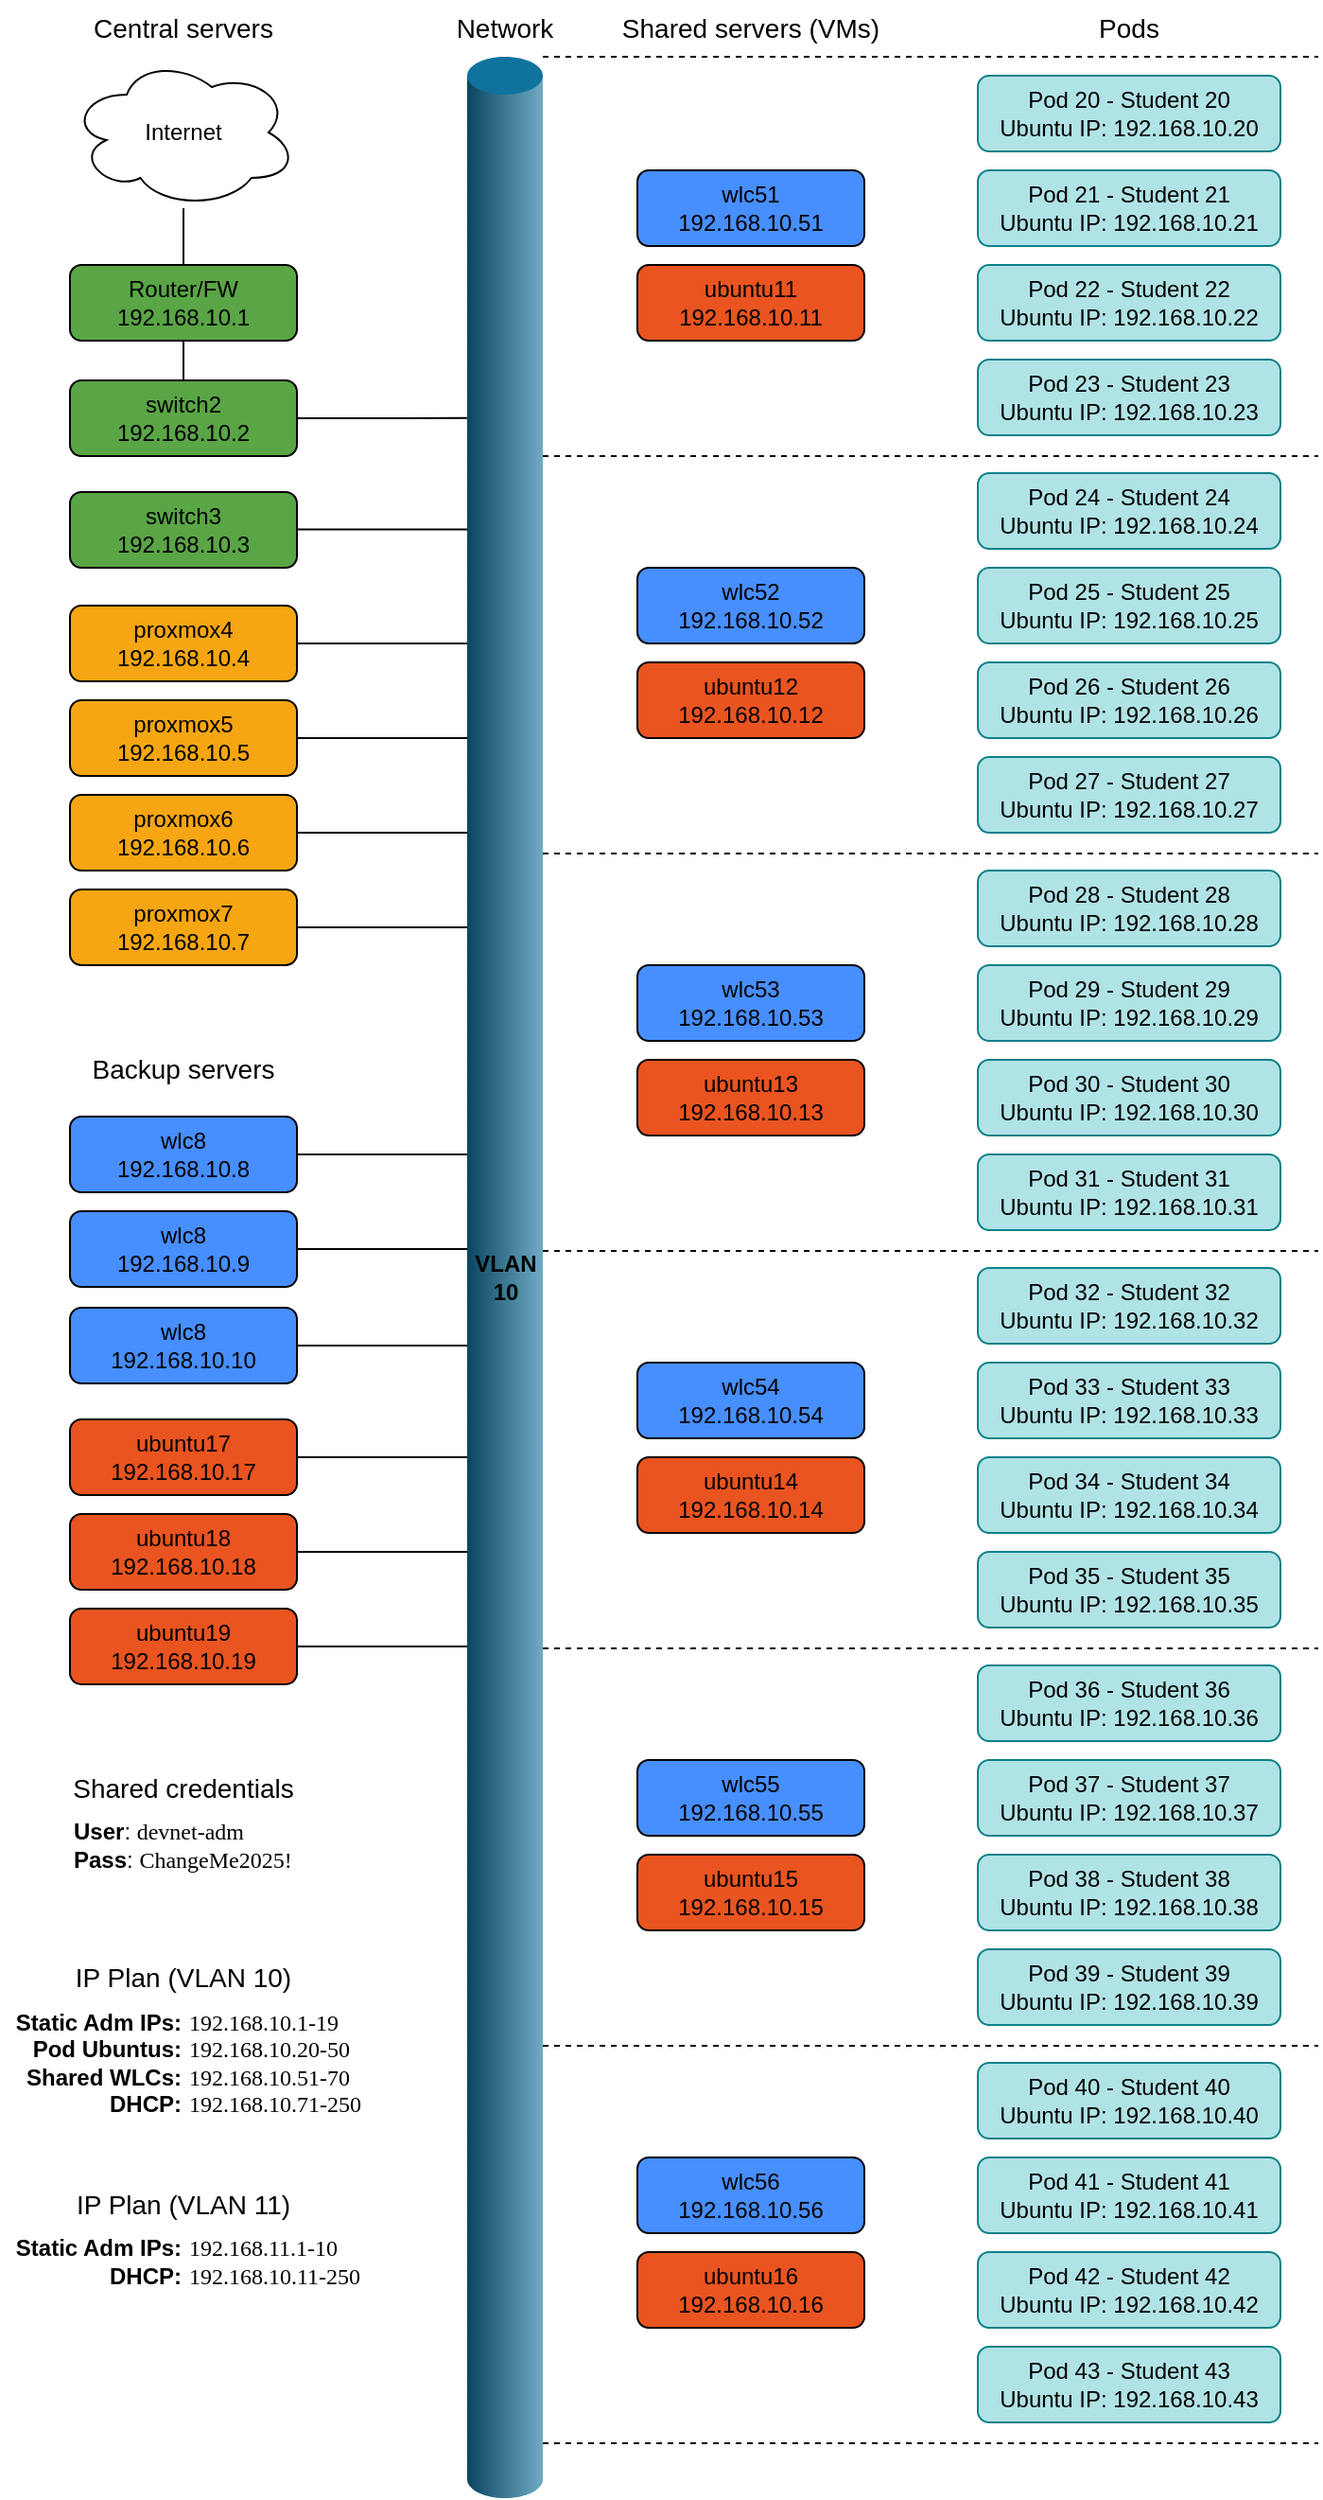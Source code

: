 <mxfile version="27.2.0">
  <diagram name="Lab Topology" id="lab-topology">
    <mxGraphModel dx="917" dy="914" grid="1" gridSize="10" guides="1" tooltips="1" connect="1" arrows="1" fold="1" page="1" pageScale="1" pageWidth="2000" pageHeight="2000" math="0" shadow="0">
      <root>
        <mxCell id="0" />
        <mxCell id="1" parent="0" />
        <mxCell id="JF7ul_cEhmW1xDyU_TWV-47" value="" style="edgeStyle=orthogonalEdgeStyle;shape=connector;rounded=1;orthogonalLoop=1;jettySize=auto;html=1;strokeColor=light-dark(#000000,#888888);align=center;verticalAlign=middle;fontFamily=Helvetica;fontSize=11;fontColor=default;labelBackgroundColor=default;endArrow=none;endFill=0;" parent="1" source="3" target="JF7ul_cEhmW1xDyU_TWV-30" edge="1">
          <mxGeometry relative="1" as="geometry" />
        </mxCell>
        <mxCell id="3" value="Router/FW&lt;br&gt;192.168.10.1" style="rounded=1;whiteSpace=wrap;html=1;fillColor=#5AA546;" parent="1" vertex="1">
          <mxGeometry x="60" y="150" width="120" height="40" as="geometry" />
        </mxCell>
        <mxCell id="JF7ul_cEhmW1xDyU_TWV-48" value="" style="edgeStyle=orthogonalEdgeStyle;shape=connector;rounded=1;orthogonalLoop=1;jettySize=auto;html=1;strokeColor=light-dark(#000000,#888888);align=center;verticalAlign=middle;fontFamily=Helvetica;fontSize=11;fontColor=default;labelBackgroundColor=default;endArrow=none;endFill=0;entryX=-0.001;entryY=0.294;entryDx=0;entryDy=0;entryPerimeter=0;" parent="1" source="5" edge="1">
          <mxGeometry relative="1" as="geometry">
            <mxPoint x="269.96" y="230.92" as="targetPoint" />
          </mxGeometry>
        </mxCell>
        <mxCell id="5" value="switch2&#xa;192.168.10.2" style="rounded=1;whiteSpace=wrap;html=1;fillColor=#5AA546;" parent="1" vertex="1">
          <mxGeometry x="60" y="211" width="120" height="40" as="geometry" />
        </mxCell>
        <mxCell id="6" value="switch3&#xa;192.168.10.3" style="rounded=1;whiteSpace=wrap;html=1;fillColor=#5AA546;" parent="1" vertex="1">
          <mxGeometry x="60" y="270" width="120" height="40" as="geometry" />
        </mxCell>
        <mxCell id="7" style="edgeStyle=orthogonalEdgeStyle;endArrow=none;html=1;endFill=0;strokeColor=light-dark(#000000,#888888);" parent="1" source="3" target="5" edge="1">
          <mxGeometry relative="1" as="geometry" />
        </mxCell>
        <mxCell id="9" value="proxmox4&#xa;192.168.10.4" style="rounded=1;whiteSpace=wrap;html=1;fillColor=#F6A613;" parent="1" vertex="1">
          <mxGeometry x="60" y="330" width="120" height="40" as="geometry" />
        </mxCell>
        <mxCell id="10" value="proxmox5&#xa;192.168.10.5" style="rounded=1;whiteSpace=wrap;html=1;fillColor=#F6A613;" parent="1" vertex="1">
          <mxGeometry x="60" y="380" width="120" height="40" as="geometry" />
        </mxCell>
        <mxCell id="11" value="proxmox6&#xa;192.168.10.6" style="rounded=1;whiteSpace=wrap;html=1;fillColor=#F6A613;" parent="1" vertex="1">
          <mxGeometry x="60" y="430" width="120" height="40" as="geometry" />
        </mxCell>
        <mxCell id="12" value="proxmox7&#xa;192.168.10.7" style="rounded=1;whiteSpace=wrap;html=1;fillColor=#F6A613;" parent="1" vertex="1">
          <mxGeometry x="60" y="480" width="120" height="40" as="geometry" />
        </mxCell>
        <mxCell id="17" value="wlc8&lt;br&gt;192.168.10.8" style="rounded=1;whiteSpace=wrap;html=1;fillColor=#478EFF;strokeColor=light-dark(#000000,#FFFFFF);" parent="1" vertex="1">
          <mxGeometry x="60" y="600" width="120" height="40" as="geometry" />
        </mxCell>
        <mxCell id="26" value="wlc51&#xa;192.168.10.51" style="rounded=1;whiteSpace=wrap;html=1;fillColor=#478EFF;strokeColor=light-dark(#000000,#FFFFFF);" parent="1" vertex="1">
          <mxGeometry x="360" y="100" width="120" height="40" as="geometry" />
        </mxCell>
        <mxCell id="27" value="ubuntu11&lt;br&gt;192.168.10.11" style="rounded=1;whiteSpace=wrap;html=1;fillColor=#E95420;strokeColor=light-dark(#000000,#FFFFFF);" parent="1" vertex="1">
          <mxGeometry x="360" y="150" width="120" height="40" as="geometry" />
        </mxCell>
        <mxCell id="28" value="Pod 20 - Student 20&lt;div&gt;Ubuntu IP: 192.168.10.20&lt;/div&gt;" style="rounded=1;whiteSpace=wrap;html=1;fillColor=#b0e3e6;strokeColor=#0e8088;" parent="1" vertex="1">
          <mxGeometry x="540" y="50" width="160" height="40" as="geometry" />
        </mxCell>
        <mxCell id="JF7ul_cEhmW1xDyU_TWV-30" value="Internet" style="ellipse;shape=cloud;whiteSpace=wrap;html=1;fontColor=light-dark(#000000,#888888);strokeColor=light-dark(#000000,#888888);" parent="1" vertex="1">
          <mxGeometry x="60" y="40" width="120" height="80" as="geometry" />
        </mxCell>
        <mxCell id="JF7ul_cEhmW1xDyU_TWV-37" value="&lt;font&gt;VLAN&lt;/font&gt;&lt;div&gt;&lt;font&gt;10&lt;/font&gt;&lt;/div&gt;" style="verticalLabelPosition=middle;verticalAlign=middle;html=1;shape=mxgraph.infographic.cylinder;fillColor=#10739E;strokeColor=none;labelPosition=center;align=center;fontColor=light-dark(#000000,#000000);fontStyle=1" parent="1" vertex="1">
          <mxGeometry x="270" y="40" width="40" height="1290" as="geometry" />
        </mxCell>
        <mxCell id="JF7ul_cEhmW1xDyU_TWV-49" value="" style="edgeStyle=orthogonalEdgeStyle;shape=connector;rounded=1;orthogonalLoop=1;jettySize=auto;html=1;strokeColor=light-dark(#000000,#888888);align=center;verticalAlign=middle;fontFamily=Helvetica;fontSize=11;fontColor=default;labelBackgroundColor=default;endArrow=none;endFill=0;entryX=-0.001;entryY=0.294;entryDx=0;entryDy=0;entryPerimeter=0;" parent="1" edge="1">
          <mxGeometry relative="1" as="geometry">
            <mxPoint x="180" y="289.76" as="sourcePoint" />
            <mxPoint x="270" y="289.76" as="targetPoint" />
          </mxGeometry>
        </mxCell>
        <mxCell id="JF7ul_cEhmW1xDyU_TWV-50" value="" style="edgeStyle=orthogonalEdgeStyle;shape=connector;rounded=1;orthogonalLoop=1;jettySize=auto;html=1;strokeColor=light-dark(#000000,#888888);align=center;verticalAlign=middle;fontFamily=Helvetica;fontSize=11;fontColor=default;labelBackgroundColor=default;endArrow=none;endFill=0;entryX=-0.001;entryY=0.294;entryDx=0;entryDy=0;entryPerimeter=0;" parent="1" edge="1">
          <mxGeometry relative="1" as="geometry">
            <mxPoint x="180" y="350" as="sourcePoint" />
            <mxPoint x="270" y="350" as="targetPoint" />
          </mxGeometry>
        </mxCell>
        <mxCell id="JF7ul_cEhmW1xDyU_TWV-51" value="" style="edgeStyle=orthogonalEdgeStyle;shape=connector;rounded=1;orthogonalLoop=1;jettySize=auto;html=1;strokeColor=light-dark(#000000,#888888);align=center;verticalAlign=middle;fontFamily=Helvetica;fontSize=11;fontColor=default;labelBackgroundColor=default;endArrow=none;endFill=0;entryX=-0.001;entryY=0.294;entryDx=0;entryDy=0;entryPerimeter=0;" parent="1" edge="1">
          <mxGeometry relative="1" as="geometry">
            <mxPoint x="180" y="400" as="sourcePoint" />
            <mxPoint x="270" y="400" as="targetPoint" />
          </mxGeometry>
        </mxCell>
        <mxCell id="JF7ul_cEhmW1xDyU_TWV-52" value="" style="edgeStyle=orthogonalEdgeStyle;shape=connector;rounded=1;orthogonalLoop=1;jettySize=auto;html=1;strokeColor=light-dark(#000000,#888888);align=center;verticalAlign=middle;fontFamily=Helvetica;fontSize=11;fontColor=default;labelBackgroundColor=default;endArrow=none;endFill=0;entryX=-0.001;entryY=0.294;entryDx=0;entryDy=0;entryPerimeter=0;" parent="1" edge="1">
          <mxGeometry relative="1" as="geometry">
            <mxPoint x="180" y="450" as="sourcePoint" />
            <mxPoint x="270" y="450" as="targetPoint" />
          </mxGeometry>
        </mxCell>
        <mxCell id="JF7ul_cEhmW1xDyU_TWV-53" value="" style="edgeStyle=orthogonalEdgeStyle;shape=connector;rounded=1;orthogonalLoop=1;jettySize=auto;html=1;strokeColor=light-dark(#000000,#888888);align=center;verticalAlign=middle;fontFamily=Helvetica;fontSize=11;fontColor=default;labelBackgroundColor=default;endArrow=none;endFill=0;entryX=-0.001;entryY=0.294;entryDx=0;entryDy=0;entryPerimeter=0;" parent="1" edge="1">
          <mxGeometry relative="1" as="geometry">
            <mxPoint x="180" y="500" as="sourcePoint" />
            <mxPoint x="270" y="500" as="targetPoint" />
          </mxGeometry>
        </mxCell>
        <mxCell id="JF7ul_cEhmW1xDyU_TWV-54" value="" style="edgeStyle=orthogonalEdgeStyle;shape=connector;rounded=1;orthogonalLoop=1;jettySize=auto;html=1;strokeColor=light-dark(#000000,#888888);align=center;verticalAlign=middle;fontFamily=Helvetica;fontSize=11;fontColor=default;labelBackgroundColor=default;endArrow=none;endFill=0;entryX=-0.001;entryY=0.294;entryDx=0;entryDy=0;entryPerimeter=0;" parent="1" edge="1">
          <mxGeometry relative="1" as="geometry">
            <mxPoint x="180" y="620" as="sourcePoint" />
            <mxPoint x="270" y="620" as="targetPoint" />
          </mxGeometry>
        </mxCell>
        <mxCell id="rCJ5eUopM_oF1R0QCjyk-28" value="Central servers" style="text;strokeColor=none;align=center;fillColor=none;html=1;verticalAlign=middle;whiteSpace=wrap;rounded=0;fontSize=14;fontColor=light-dark(#000000,#888888);" vertex="1" parent="1">
          <mxGeometry x="60" y="10" width="120" height="30" as="geometry" />
        </mxCell>
        <mxCell id="rCJ5eUopM_oF1R0QCjyk-29" value="Network" style="text;strokeColor=none;align=center;fillColor=none;html=1;verticalAlign=middle;whiteSpace=wrap;rounded=0;fontSize=14;fontColor=light-dark(#000000,#888888);" vertex="1" parent="1">
          <mxGeometry x="230" y="10" width="120" height="30" as="geometry" />
        </mxCell>
        <mxCell id="rCJ5eUopM_oF1R0QCjyk-30" value="Shared servers (VMs)" style="text;strokeColor=none;align=center;fillColor=none;html=1;verticalAlign=middle;whiteSpace=wrap;rounded=0;fontSize=14;fontColor=light-dark(#000000,#888888);" vertex="1" parent="1">
          <mxGeometry x="340" y="10" width="160" height="30" as="geometry" />
        </mxCell>
        <mxCell id="rCJ5eUopM_oF1R0QCjyk-31" value="Pods" style="text;strokeColor=none;align=center;fillColor=none;html=1;verticalAlign=middle;whiteSpace=wrap;rounded=0;fontSize=14;fontColor=light-dark(#000000,#888888);" vertex="1" parent="1">
          <mxGeometry x="560" y="10" width="120" height="30" as="geometry" />
        </mxCell>
        <mxCell id="rCJ5eUopM_oF1R0QCjyk-33" value="Pod 21 - Student 21&lt;div&gt;Ubuntu IP: 192.168.10.21&lt;/div&gt;" style="rounded=1;whiteSpace=wrap;html=1;fillColor=#b0e3e6;strokeColor=#0e8088;" vertex="1" parent="1">
          <mxGeometry x="540" y="100" width="160" height="40" as="geometry" />
        </mxCell>
        <mxCell id="rCJ5eUopM_oF1R0QCjyk-35" value="Pod 22 - Student 22&lt;div&gt;Ubuntu IP: 192.168.10.22&lt;/div&gt;" style="rounded=1;whiteSpace=wrap;html=1;fillColor=#b0e3e6;strokeColor=#0e8088;" vertex="1" parent="1">
          <mxGeometry x="540" y="150" width="160" height="40" as="geometry" />
        </mxCell>
        <mxCell id="rCJ5eUopM_oF1R0QCjyk-36" value="Pod 23 - Student 23&lt;div&gt;Ubuntu IP: 192.168.10.23&lt;/div&gt;" style="rounded=1;whiteSpace=wrap;html=1;fillColor=#b0e3e6;strokeColor=#0e8088;" vertex="1" parent="1">
          <mxGeometry x="540" y="200" width="160" height="40" as="geometry" />
        </mxCell>
        <mxCell id="rCJ5eUopM_oF1R0QCjyk-37" value="" style="endArrow=none;dashed=1;html=1;rounded=0;strokeColor=light-dark(#000000,#888888);" edge="1" parent="1">
          <mxGeometry width="50" height="50" relative="1" as="geometry">
            <mxPoint x="310" y="40" as="sourcePoint" />
            <mxPoint x="720" y="40" as="targetPoint" />
          </mxGeometry>
        </mxCell>
        <mxCell id="rCJ5eUopM_oF1R0QCjyk-38" value="" style="endArrow=none;dashed=1;html=1;rounded=0;strokeColor=light-dark(#000000,#888888);" edge="1" parent="1">
          <mxGeometry width="50" height="50" relative="1" as="geometry">
            <mxPoint x="310" y="251" as="sourcePoint" />
            <mxPoint x="720" y="251" as="targetPoint" />
          </mxGeometry>
        </mxCell>
        <mxCell id="rCJ5eUopM_oF1R0QCjyk-39" value="wlc52&lt;br&gt;192.168.10.52" style="rounded=1;whiteSpace=wrap;html=1;fillColor=#478EFF;strokeColor=light-dark(#000000,#FFFFFF);" vertex="1" parent="1">
          <mxGeometry x="360" y="310" width="120" height="40" as="geometry" />
        </mxCell>
        <mxCell id="rCJ5eUopM_oF1R0QCjyk-40" value="ubuntu12&lt;div&gt;192.168.10.12&lt;/div&gt;" style="rounded=1;whiteSpace=wrap;html=1;fillColor=#E95420;strokeColor=light-dark(#000000,#FFFFFF);" vertex="1" parent="1">
          <mxGeometry x="360" y="360" width="120" height="40" as="geometry" />
        </mxCell>
        <mxCell id="rCJ5eUopM_oF1R0QCjyk-41" value="Pod 24 - Student 24&lt;div&gt;Ubuntu IP: 192.168.10.24&lt;/div&gt;" style="rounded=1;whiteSpace=wrap;html=1;fillColor=#b0e3e6;strokeColor=#0e8088;" vertex="1" parent="1">
          <mxGeometry x="540" y="260" width="160" height="40" as="geometry" />
        </mxCell>
        <mxCell id="rCJ5eUopM_oF1R0QCjyk-42" value="Pod 25 - Student 25&lt;div&gt;Ubuntu IP: 192.168.10.25&lt;/div&gt;" style="rounded=1;whiteSpace=wrap;html=1;fillColor=#b0e3e6;strokeColor=#0e8088;" vertex="1" parent="1">
          <mxGeometry x="540" y="310" width="160" height="40" as="geometry" />
        </mxCell>
        <mxCell id="rCJ5eUopM_oF1R0QCjyk-43" value="Pod 26 - Student 26&lt;div&gt;Ubuntu IP: 192.168.10.26&lt;/div&gt;" style="rounded=1;whiteSpace=wrap;html=1;fillColor=#b0e3e6;strokeColor=#0e8088;" vertex="1" parent="1">
          <mxGeometry x="540" y="360" width="160" height="40" as="geometry" />
        </mxCell>
        <mxCell id="rCJ5eUopM_oF1R0QCjyk-44" value="Pod 27 - Student 27&lt;div&gt;Ubuntu IP: 192.168.10.27&lt;/div&gt;" style="rounded=1;whiteSpace=wrap;html=1;fillColor=#b0e3e6;strokeColor=#0e8088;" vertex="1" parent="1">
          <mxGeometry x="540" y="410" width="160" height="40" as="geometry" />
        </mxCell>
        <mxCell id="rCJ5eUopM_oF1R0QCjyk-45" value="" style="endArrow=none;dashed=1;html=1;rounded=0;strokeColor=light-dark(#000000,#888888);" edge="1" parent="1">
          <mxGeometry width="50" height="50" relative="1" as="geometry">
            <mxPoint x="310" y="461" as="sourcePoint" />
            <mxPoint x="720" y="461" as="targetPoint" />
          </mxGeometry>
        </mxCell>
        <mxCell id="rCJ5eUopM_oF1R0QCjyk-46" value="wlc54&lt;br&gt;192.168.10.54" style="rounded=1;whiteSpace=wrap;html=1;fillColor=#478EFF;strokeColor=light-dark(#000000,#FFFFFF);" vertex="1" parent="1">
          <mxGeometry x="360" y="730" width="120" height="40" as="geometry" />
        </mxCell>
        <mxCell id="rCJ5eUopM_oF1R0QCjyk-47" value="ubuntu14&lt;br&gt;192.168.10.14" style="rounded=1;whiteSpace=wrap;html=1;fillColor=#E95420;strokeColor=light-dark(#000000,#FFFFFF);" vertex="1" parent="1">
          <mxGeometry x="360" y="780" width="120" height="40" as="geometry" />
        </mxCell>
        <mxCell id="rCJ5eUopM_oF1R0QCjyk-48" value="Pod 32 - Student 32&lt;div&gt;Ubuntu IP: 192.168.10.32&lt;/div&gt;" style="rounded=1;whiteSpace=wrap;html=1;fillColor=#b0e3e6;strokeColor=#0e8088;" vertex="1" parent="1">
          <mxGeometry x="540" y="680" width="160" height="40" as="geometry" />
        </mxCell>
        <mxCell id="rCJ5eUopM_oF1R0QCjyk-49" value="Pod 33 - Student 33&lt;div&gt;Ubuntu IP: 192.168.10.33&lt;/div&gt;" style="rounded=1;whiteSpace=wrap;html=1;fillColor=#b0e3e6;strokeColor=#0e8088;" vertex="1" parent="1">
          <mxGeometry x="540" y="730" width="160" height="40" as="geometry" />
        </mxCell>
        <mxCell id="rCJ5eUopM_oF1R0QCjyk-50" value="Pod 34 - Student 34&lt;div&gt;Ubuntu IP: 192.168.10.34&lt;/div&gt;" style="rounded=1;whiteSpace=wrap;html=1;fillColor=#b0e3e6;strokeColor=#0e8088;" vertex="1" parent="1">
          <mxGeometry x="540" y="780" width="160" height="40" as="geometry" />
        </mxCell>
        <mxCell id="rCJ5eUopM_oF1R0QCjyk-51" value="Pod 35 - Student 35&lt;div&gt;Ubuntu IP: 192.168.10.35&lt;/div&gt;" style="rounded=1;whiteSpace=wrap;html=1;fillColor=#b0e3e6;strokeColor=#0e8088;" vertex="1" parent="1">
          <mxGeometry x="540" y="830" width="160" height="40" as="geometry" />
        </mxCell>
        <mxCell id="rCJ5eUopM_oF1R0QCjyk-52" value="" style="endArrow=none;dashed=1;html=1;rounded=0;strokeColor=light-dark(#000000,#888888);" edge="1" parent="1">
          <mxGeometry width="50" height="50" relative="1" as="geometry">
            <mxPoint x="310" y="881" as="sourcePoint" />
            <mxPoint x="720" y="881" as="targetPoint" />
          </mxGeometry>
        </mxCell>
        <mxCell id="rCJ5eUopM_oF1R0QCjyk-53" value="" style="endArrow=none;dashed=1;html=1;rounded=0;strokeColor=light-dark(#000000,#888888);" edge="1" parent="1">
          <mxGeometry width="50" height="50" relative="1" as="geometry">
            <mxPoint x="310" y="671" as="sourcePoint" />
            <mxPoint x="720" y="671" as="targetPoint" />
          </mxGeometry>
        </mxCell>
        <mxCell id="rCJ5eUopM_oF1R0QCjyk-54" value="wlc53&lt;br&gt;192.168.10.53" style="rounded=1;whiteSpace=wrap;html=1;fillColor=#478EFF;strokeColor=light-dark(#000000,#FFFFFF);" vertex="1" parent="1">
          <mxGeometry x="360" y="520" width="120" height="40" as="geometry" />
        </mxCell>
        <mxCell id="rCJ5eUopM_oF1R0QCjyk-55" value="ubuntu13&lt;br&gt;192.168.10.13" style="rounded=1;whiteSpace=wrap;html=1;fillColor=#E95420;strokeColor=light-dark(#000000,#FFFFFF);" vertex="1" parent="1">
          <mxGeometry x="360" y="570" width="120" height="40" as="geometry" />
        </mxCell>
        <mxCell id="rCJ5eUopM_oF1R0QCjyk-56" value="Pod 29 - Student 29&lt;div&gt;Ubuntu IP: 192.168.10.29&lt;/div&gt;" style="rounded=1;whiteSpace=wrap;html=1;fillColor=#b0e3e6;strokeColor=#0e8088;" vertex="1" parent="1">
          <mxGeometry x="540" y="520" width="160" height="40" as="geometry" />
        </mxCell>
        <mxCell id="rCJ5eUopM_oF1R0QCjyk-57" value="Pod 30 - Student 30&lt;div&gt;Ubuntu IP: 192.168.10.30&lt;/div&gt;" style="rounded=1;whiteSpace=wrap;html=1;fillColor=#b0e3e6;strokeColor=#0e8088;" vertex="1" parent="1">
          <mxGeometry x="540" y="570" width="160" height="40" as="geometry" />
        </mxCell>
        <mxCell id="rCJ5eUopM_oF1R0QCjyk-58" value="Pod 31 - Student 31&lt;div&gt;Ubuntu IP: 192.168.10.31&lt;/div&gt;" style="rounded=1;whiteSpace=wrap;html=1;fillColor=#b0e3e6;strokeColor=#0e8088;" vertex="1" parent="1">
          <mxGeometry x="540" y="620" width="160" height="40" as="geometry" />
        </mxCell>
        <mxCell id="rCJ5eUopM_oF1R0QCjyk-59" value="Pod 28 - Student 28&lt;div&gt;Ubuntu IP: 192.168.10.28&lt;/div&gt;" style="rounded=1;whiteSpace=wrap;html=1;fillColor=#b0e3e6;strokeColor=#0e8088;" vertex="1" parent="1">
          <mxGeometry x="540" y="470" width="160" height="40" as="geometry" />
        </mxCell>
        <mxCell id="rCJ5eUopM_oF1R0QCjyk-60" value="wlc56&lt;br&gt;192.168.10.56" style="rounded=1;whiteSpace=wrap;html=1;fillColor=#478EFF;strokeColor=light-dark(#000000,#FFFFFF);" vertex="1" parent="1">
          <mxGeometry x="360" y="1150" width="120" height="40" as="geometry" />
        </mxCell>
        <mxCell id="rCJ5eUopM_oF1R0QCjyk-61" value="ubuntu16&lt;br&gt;192.168.10.16" style="rounded=1;whiteSpace=wrap;html=1;fillColor=#E95420;strokeColor=light-dark(#000000,#FFFFFF);" vertex="1" parent="1">
          <mxGeometry x="360" y="1200" width="120" height="40" as="geometry" />
        </mxCell>
        <mxCell id="rCJ5eUopM_oF1R0QCjyk-62" value="Pod 40 - Student 40&lt;div&gt;Ubuntu IP: 192.168.10.40&lt;/div&gt;" style="rounded=1;whiteSpace=wrap;html=1;fillColor=#b0e3e6;strokeColor=#0e8088;" vertex="1" parent="1">
          <mxGeometry x="540" y="1100" width="160" height="40" as="geometry" />
        </mxCell>
        <mxCell id="rCJ5eUopM_oF1R0QCjyk-63" value="Pod 41 - Student 41&lt;div&gt;Ubuntu IP: 192.168.10.41&lt;/div&gt;" style="rounded=1;whiteSpace=wrap;html=1;fillColor=#b0e3e6;strokeColor=#0e8088;" vertex="1" parent="1">
          <mxGeometry x="540" y="1150" width="160" height="40" as="geometry" />
        </mxCell>
        <mxCell id="rCJ5eUopM_oF1R0QCjyk-64" value="Pod 42 - Student 42&lt;div&gt;Ubuntu IP: 192.168.10.42&lt;/div&gt;" style="rounded=1;whiteSpace=wrap;html=1;fillColor=#b0e3e6;strokeColor=#0e8088;" vertex="1" parent="1">
          <mxGeometry x="540" y="1200" width="160" height="40" as="geometry" />
        </mxCell>
        <mxCell id="rCJ5eUopM_oF1R0QCjyk-65" value="Pod 43 - Student 43&lt;div&gt;Ubuntu IP: 192.168.10.43&lt;/div&gt;" style="rounded=1;whiteSpace=wrap;html=1;fillColor=#b0e3e6;strokeColor=#0e8088;" vertex="1" parent="1">
          <mxGeometry x="540" y="1250" width="160" height="40" as="geometry" />
        </mxCell>
        <mxCell id="rCJ5eUopM_oF1R0QCjyk-66" value="" style="endArrow=none;dashed=1;html=1;rounded=0;strokeColor=light-dark(#000000,#888888);" edge="1" parent="1">
          <mxGeometry width="50" height="50" relative="1" as="geometry">
            <mxPoint x="310" y="1301" as="sourcePoint" />
            <mxPoint x="720" y="1301" as="targetPoint" />
          </mxGeometry>
        </mxCell>
        <mxCell id="rCJ5eUopM_oF1R0QCjyk-67" value="" style="endArrow=none;dashed=1;html=1;rounded=0;strokeColor=light-dark(#000000,#888888);" edge="1" parent="1">
          <mxGeometry width="50" height="50" relative="1" as="geometry">
            <mxPoint x="310" y="1091" as="sourcePoint" />
            <mxPoint x="720" y="1091" as="targetPoint" />
          </mxGeometry>
        </mxCell>
        <mxCell id="rCJ5eUopM_oF1R0QCjyk-68" value="wlc55&lt;br&gt;192.168.10.55" style="rounded=1;whiteSpace=wrap;html=1;fillColor=#478EFF;strokeColor=light-dark(#000000,#FFFFFF);" vertex="1" parent="1">
          <mxGeometry x="360" y="940" width="120" height="40" as="geometry" />
        </mxCell>
        <mxCell id="rCJ5eUopM_oF1R0QCjyk-69" value="ubuntu15&lt;br&gt;192.168.10.15" style="rounded=1;whiteSpace=wrap;html=1;fillColor=#E95420;strokeColor=light-dark(#000000,#FFFFFF);" vertex="1" parent="1">
          <mxGeometry x="360" y="990" width="120" height="40" as="geometry" />
        </mxCell>
        <mxCell id="rCJ5eUopM_oF1R0QCjyk-70" value="Pod 37 - Student 37&lt;div&gt;Ubuntu IP: 192.168.10.37&lt;/div&gt;" style="rounded=1;whiteSpace=wrap;html=1;fillColor=#b0e3e6;strokeColor=#0e8088;" vertex="1" parent="1">
          <mxGeometry x="540" y="940" width="160" height="40" as="geometry" />
        </mxCell>
        <mxCell id="rCJ5eUopM_oF1R0QCjyk-71" value="Pod 38 - Student 38&lt;div&gt;Ubuntu IP: 192.168.10.38&lt;/div&gt;" style="rounded=1;whiteSpace=wrap;html=1;fillColor=#b0e3e6;strokeColor=#0e8088;" vertex="1" parent="1">
          <mxGeometry x="540" y="990" width="160" height="40" as="geometry" />
        </mxCell>
        <mxCell id="rCJ5eUopM_oF1R0QCjyk-72" value="Pod 39 - Student 39&lt;div&gt;Ubuntu IP: 192.168.10.39&lt;/div&gt;" style="rounded=1;whiteSpace=wrap;html=1;fillColor=#b0e3e6;strokeColor=#0e8088;" vertex="1" parent="1">
          <mxGeometry x="540" y="1040" width="160" height="40" as="geometry" />
        </mxCell>
        <mxCell id="rCJ5eUopM_oF1R0QCjyk-73" value="Pod 36 - Student 36&lt;div&gt;Ubuntu IP: 192.168.10.36&lt;/div&gt;" style="rounded=1;whiteSpace=wrap;html=1;fillColor=#b0e3e6;strokeColor=#0e8088;" vertex="1" parent="1">
          <mxGeometry x="540" y="890" width="160" height="40" as="geometry" />
        </mxCell>
        <mxCell id="rCJ5eUopM_oF1R0QCjyk-76" value="Backup servers" style="text;strokeColor=none;align=center;fillColor=none;html=1;verticalAlign=middle;whiteSpace=wrap;rounded=0;fontSize=14;fontColor=light-dark(#000000,#888888);" vertex="1" parent="1">
          <mxGeometry x="60" y="560" width="120" height="30" as="geometry" />
        </mxCell>
        <mxCell id="rCJ5eUopM_oF1R0QCjyk-77" value="wlc8&lt;br&gt;192.168.10.9" style="rounded=1;whiteSpace=wrap;html=1;fillColor=#478EFF;strokeColor=light-dark(#000000,#FFFFFF);" vertex="1" parent="1">
          <mxGeometry x="60" y="650" width="120" height="40" as="geometry" />
        </mxCell>
        <mxCell id="rCJ5eUopM_oF1R0QCjyk-78" value="" style="edgeStyle=orthogonalEdgeStyle;shape=connector;rounded=1;orthogonalLoop=1;jettySize=auto;html=1;strokeColor=light-dark(#000000,#888888);align=center;verticalAlign=middle;fontFamily=Helvetica;fontSize=11;fontColor=default;labelBackgroundColor=default;endArrow=none;endFill=0;entryX=-0.001;entryY=0.294;entryDx=0;entryDy=0;entryPerimeter=0;" edge="1" parent="1">
          <mxGeometry relative="1" as="geometry">
            <mxPoint x="180" y="670" as="sourcePoint" />
            <mxPoint x="270" y="670" as="targetPoint" />
          </mxGeometry>
        </mxCell>
        <mxCell id="rCJ5eUopM_oF1R0QCjyk-79" value="wlc8&lt;br&gt;192.168.10.10" style="rounded=1;whiteSpace=wrap;html=1;fillColor=#478EFF;strokeColor=light-dark(#000000,#FFFFFF);" vertex="1" parent="1">
          <mxGeometry x="60" y="701" width="120" height="40" as="geometry" />
        </mxCell>
        <mxCell id="rCJ5eUopM_oF1R0QCjyk-80" value="" style="edgeStyle=orthogonalEdgeStyle;shape=connector;rounded=1;orthogonalLoop=1;jettySize=auto;html=1;strokeColor=light-dark(#000000,#888888);align=center;verticalAlign=middle;fontFamily=Helvetica;fontSize=11;fontColor=default;labelBackgroundColor=default;endArrow=none;endFill=0;entryX=-0.001;entryY=0.294;entryDx=0;entryDy=0;entryPerimeter=0;" edge="1" parent="1">
          <mxGeometry relative="1" as="geometry">
            <mxPoint x="180" y="721" as="sourcePoint" />
            <mxPoint x="270" y="721" as="targetPoint" />
          </mxGeometry>
        </mxCell>
        <mxCell id="rCJ5eUopM_oF1R0QCjyk-81" value="ubuntu17&lt;br&gt;192.168.10.17" style="rounded=1;whiteSpace=wrap;html=1;fillColor=#E95420;strokeColor=light-dark(#000000,#FFFFFF);" vertex="1" parent="1">
          <mxGeometry x="60" y="760" width="120" height="40" as="geometry" />
        </mxCell>
        <mxCell id="rCJ5eUopM_oF1R0QCjyk-82" value="" style="edgeStyle=orthogonalEdgeStyle;shape=connector;rounded=1;orthogonalLoop=1;jettySize=auto;html=1;strokeColor=light-dark(#000000,#888888);align=center;verticalAlign=middle;fontFamily=Helvetica;fontSize=11;fontColor=default;labelBackgroundColor=default;endArrow=none;endFill=0;entryX=-0.001;entryY=0.294;entryDx=0;entryDy=0;entryPerimeter=0;" edge="1" parent="1">
          <mxGeometry relative="1" as="geometry">
            <mxPoint x="180" y="780" as="sourcePoint" />
            <mxPoint x="270" y="780" as="targetPoint" />
          </mxGeometry>
        </mxCell>
        <mxCell id="rCJ5eUopM_oF1R0QCjyk-83" value="ubuntu18&lt;br&gt;192.168.10.18" style="rounded=1;whiteSpace=wrap;html=1;fillColor=#E95420;strokeColor=light-dark(#000000,#FFFFFF);" vertex="1" parent="1">
          <mxGeometry x="60" y="810" width="120" height="40" as="geometry" />
        </mxCell>
        <mxCell id="rCJ5eUopM_oF1R0QCjyk-84" value="" style="edgeStyle=orthogonalEdgeStyle;shape=connector;rounded=1;orthogonalLoop=1;jettySize=auto;html=1;strokeColor=light-dark(#000000,#888888);align=center;verticalAlign=middle;fontFamily=Helvetica;fontSize=11;fontColor=default;labelBackgroundColor=default;endArrow=none;endFill=0;entryX=-0.001;entryY=0.294;entryDx=0;entryDy=0;entryPerimeter=0;" edge="1" parent="1">
          <mxGeometry relative="1" as="geometry">
            <mxPoint x="180" y="830" as="sourcePoint" />
            <mxPoint x="270" y="830" as="targetPoint" />
          </mxGeometry>
        </mxCell>
        <mxCell id="rCJ5eUopM_oF1R0QCjyk-85" value="ubuntu19&lt;br&gt;192.168.10.19" style="rounded=1;whiteSpace=wrap;html=1;fillColor=#E95420;strokeColor=light-dark(#000000,#FFFFFF);" vertex="1" parent="1">
          <mxGeometry x="60" y="860" width="120" height="40" as="geometry" />
        </mxCell>
        <mxCell id="rCJ5eUopM_oF1R0QCjyk-86" value="" style="edgeStyle=orthogonalEdgeStyle;shape=connector;rounded=1;orthogonalLoop=1;jettySize=auto;html=1;strokeColor=light-dark(#000000,#888888);align=center;verticalAlign=middle;fontFamily=Helvetica;fontSize=11;fontColor=default;labelBackgroundColor=default;endArrow=none;endFill=0;entryX=-0.001;entryY=0.294;entryDx=0;entryDy=0;entryPerimeter=0;" edge="1" parent="1">
          <mxGeometry relative="1" as="geometry">
            <mxPoint x="180" y="880" as="sourcePoint" />
            <mxPoint x="270" y="880" as="targetPoint" />
          </mxGeometry>
        </mxCell>
        <mxCell id="rCJ5eUopM_oF1R0QCjyk-87" value="Shared credentials" style="text;strokeColor=none;align=center;fillColor=none;html=1;verticalAlign=middle;whiteSpace=wrap;rounded=0;fontSize=14;fontColor=light-dark(#000000,#888888);" vertex="1" parent="1">
          <mxGeometry x="60" y="940" width="120" height="30" as="geometry" />
        </mxCell>
        <mxCell id="rCJ5eUopM_oF1R0QCjyk-88" value="&lt;b&gt;User&lt;/b&gt;: &lt;font face=&quot;Lucida Console&quot;&gt;devnet-adm&lt;/font&gt;&lt;div&gt;&lt;b&gt;Pass&lt;/b&gt;: &lt;font face=&quot;Lucida Console&quot;&gt;ChangeMe2025!&lt;/font&gt;&lt;/div&gt;" style="text;strokeColor=none;align=left;fillColor=none;html=1;verticalAlign=middle;whiteSpace=wrap;rounded=0;fontColor=light-dark(#000000,#888888);" vertex="1" parent="1">
          <mxGeometry x="60" y="970" width="180" height="30" as="geometry" />
        </mxCell>
        <mxCell id="rCJ5eUopM_oF1R0QCjyk-89" value="IP Plan (VLAN 10)" style="text;strokeColor=none;align=center;fillColor=none;html=1;verticalAlign=middle;whiteSpace=wrap;rounded=0;fontSize=14;fontColor=light-dark(#000000,#888888);" vertex="1" parent="1">
          <mxGeometry x="60" y="1040" width="120" height="30" as="geometry" />
        </mxCell>
        <mxCell id="rCJ5eUopM_oF1R0QCjyk-90" value="&lt;font face=&quot;Lucida Console&quot;&gt;192.168.10.1-19&lt;/font&gt;&lt;div&gt;&lt;font face=&quot;Lucida Console&quot;&gt;192.168.10.20-50&lt;/font&gt;&lt;/div&gt;&lt;div&gt;&lt;font face=&quot;Lucida Console&quot;&gt;192.168.10.51-70&lt;/font&gt;&lt;font face=&quot;Lucida Console&quot;&gt;&lt;/font&gt;&lt;/div&gt;&lt;div&gt;&lt;font face=&quot;Lucida Console&quot;&gt;192.168.10.71-250&lt;/font&gt;&lt;font face=&quot;Lucida Console&quot;&gt;&lt;/font&gt;&lt;/div&gt;" style="text;strokeColor=none;align=left;fillColor=none;html=1;verticalAlign=middle;whiteSpace=wrap;rounded=0;spacing=4;spacingBottom=0;spacingLeft=0;spacingRight=0;spacingTop=0;fontSize=12;fontColor=light-dark(#000000,#888888);" vertex="1" parent="1">
          <mxGeometry x="119" y="1070" width="130" height="60" as="geometry" />
        </mxCell>
        <mxCell id="rCJ5eUopM_oF1R0QCjyk-91" value="&lt;div&gt;&lt;b style=&quot;background-color: transparent;&quot;&gt;Static Adm IPs:&lt;/b&gt;&lt;/div&gt;&lt;div&gt;&lt;b&gt;Pod Ubuntus:&lt;/b&gt;&lt;/div&gt;&lt;div&gt;&lt;b&gt;Shared WLCs:&lt;/b&gt;&lt;font face=&quot;Lucida Console&quot;&gt;&lt;/font&gt;&lt;/div&gt;&lt;div&gt;&lt;b&gt;DHCP:&lt;/b&gt;&lt;font face=&quot;Lucida Console&quot;&gt;&lt;/font&gt;&lt;/div&gt;" style="text;strokeColor=none;align=right;fillColor=none;html=1;verticalAlign=middle;whiteSpace=wrap;rounded=0;spacing=4;spacingBottom=0;spacingLeft=0;spacingRight=0;spacingTop=0;fontSize=12;fontColor=light-dark(#000000,#888888);" vertex="1" parent="1">
          <mxGeometry x="23" y="1070" width="100" height="60" as="geometry" />
        </mxCell>
        <mxCell id="rCJ5eUopM_oF1R0QCjyk-92" value="IP Plan (VLAN 11)" style="text;strokeColor=none;align=center;fillColor=none;html=1;verticalAlign=middle;whiteSpace=wrap;rounded=0;fontSize=14;fontColor=light-dark(#000000,#888888);" vertex="1" parent="1">
          <mxGeometry x="60" y="1160" width="120" height="30" as="geometry" />
        </mxCell>
        <mxCell id="rCJ5eUopM_oF1R0QCjyk-93" value="&lt;font face=&quot;Lucida Console&quot;&gt;192.168.11.1-10&lt;/font&gt;&lt;div&gt;&lt;font face=&quot;Lucida Console&quot;&gt;192.168.10.11-250&lt;br&gt;&lt;/font&gt;&lt;/div&gt;" style="text;strokeColor=none;align=left;fillColor=none;html=1;verticalAlign=middle;whiteSpace=wrap;rounded=0;spacing=4;spacingBottom=0;spacingLeft=0;spacingRight=0;spacingTop=0;fontSize=12;fontColor=light-dark(#000000,#888888);" vertex="1" parent="1">
          <mxGeometry x="119" y="1190" width="130" height="30" as="geometry" />
        </mxCell>
        <mxCell id="rCJ5eUopM_oF1R0QCjyk-94" value="&lt;div&gt;&lt;b style=&quot;background-color: transparent;&quot;&gt;Static Adm IPs:&lt;/b&gt;&lt;/div&gt;&lt;div&gt;&lt;b style=&quot;background-color: transparent;&quot;&gt;DHCP:&lt;/b&gt;&lt;/div&gt;" style="text;strokeColor=none;align=right;fillColor=none;html=1;verticalAlign=middle;whiteSpace=wrap;rounded=0;spacing=4;spacingBottom=0;spacingLeft=0;spacingRight=0;spacingTop=0;fontSize=12;fontColor=light-dark(#000000,#888888);" vertex="1" parent="1">
          <mxGeometry x="23" y="1190" width="100" height="30" as="geometry" />
        </mxCell>
      </root>
    </mxGraphModel>
  </diagram>
</mxfile>

